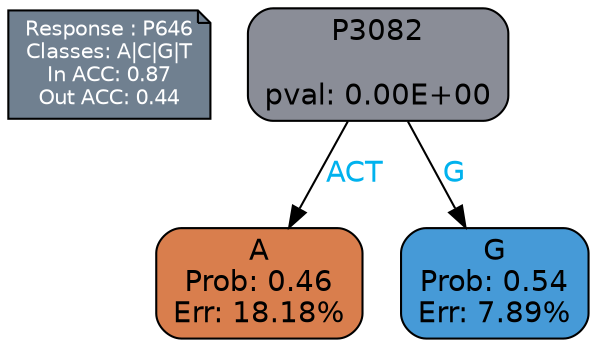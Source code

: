 digraph Tree {
node [shape=box, style="filled, rounded", color="black", fontname=helvetica] ;
graph [ranksep=equally, splines=polylines, bgcolor=transparent, dpi=600] ;
edge [fontname=helvetica] ;
LEGEND [label="Response : P646
Classes: A|C|G|T
In ACC: 0.87
Out ACC: 0.44
",shape=note,align=left,style=filled,fillcolor="slategray",fontcolor="white",fontsize=10];1 [label="P3082

pval: 0.00E+00", fillcolor="#8a8d97"] ;
2 [label="A
Prob: 0.46
Err: 18.18%", fillcolor="#d97e4d"] ;
3 [label="G
Prob: 0.54
Err: 7.89%", fillcolor="#469ad7"] ;
1 -> 2 [label="ACT",fontcolor=deepskyblue2] ;
1 -> 3 [label="G",fontcolor=deepskyblue2] ;
{rank = same; 2;3;}{rank = same; LEGEND;1;}}